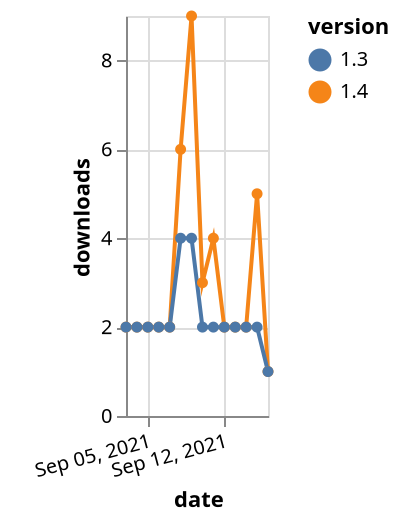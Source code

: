 {"$schema": "https://vega.github.io/schema/vega-lite/v5.json", "description": "A simple bar chart with embedded data.", "data": {"values": [{"date": "2021-09-03", "total": 3625, "delta": 2, "version": "1.4"}, {"date": "2021-09-04", "total": 3627, "delta": 2, "version": "1.4"}, {"date": "2021-09-05", "total": 3629, "delta": 2, "version": "1.4"}, {"date": "2021-09-06", "total": 3631, "delta": 2, "version": "1.4"}, {"date": "2021-09-07", "total": 3633, "delta": 2, "version": "1.4"}, {"date": "2021-09-08", "total": 3639, "delta": 6, "version": "1.4"}, {"date": "2021-09-09", "total": 3648, "delta": 9, "version": "1.4"}, {"date": "2021-09-10", "total": 3651, "delta": 3, "version": "1.4"}, {"date": "2021-09-11", "total": 3655, "delta": 4, "version": "1.4"}, {"date": "2021-09-12", "total": 3657, "delta": 2, "version": "1.4"}, {"date": "2021-09-13", "total": 3659, "delta": 2, "version": "1.4"}, {"date": "2021-09-14", "total": 3661, "delta": 2, "version": "1.4"}, {"date": "2021-09-15", "total": 3666, "delta": 5, "version": "1.4"}, {"date": "2021-09-16", "total": 3667, "delta": 1, "version": "1.4"}, {"date": "2021-09-03", "total": 4890, "delta": 2, "version": "1.3"}, {"date": "2021-09-04", "total": 4892, "delta": 2, "version": "1.3"}, {"date": "2021-09-05", "total": 4894, "delta": 2, "version": "1.3"}, {"date": "2021-09-06", "total": 4896, "delta": 2, "version": "1.3"}, {"date": "2021-09-07", "total": 4898, "delta": 2, "version": "1.3"}, {"date": "2021-09-08", "total": 4902, "delta": 4, "version": "1.3"}, {"date": "2021-09-09", "total": 4906, "delta": 4, "version": "1.3"}, {"date": "2021-09-10", "total": 4908, "delta": 2, "version": "1.3"}, {"date": "2021-09-11", "total": 4910, "delta": 2, "version": "1.3"}, {"date": "2021-09-12", "total": 4912, "delta": 2, "version": "1.3"}, {"date": "2021-09-13", "total": 4914, "delta": 2, "version": "1.3"}, {"date": "2021-09-14", "total": 4916, "delta": 2, "version": "1.3"}, {"date": "2021-09-15", "total": 4918, "delta": 2, "version": "1.3"}, {"date": "2021-09-16", "total": 4919, "delta": 1, "version": "1.3"}]}, "width": "container", "mark": {"type": "line", "point": {"filled": true}}, "encoding": {"x": {"field": "date", "type": "temporal", "timeUnit": "yearmonthdate", "title": "date", "axis": {"labelAngle": -15}}, "y": {"field": "delta", "type": "quantitative", "title": "downloads"}, "color": {"field": "version", "type": "nominal"}, "tooltip": {"field": "delta"}}}